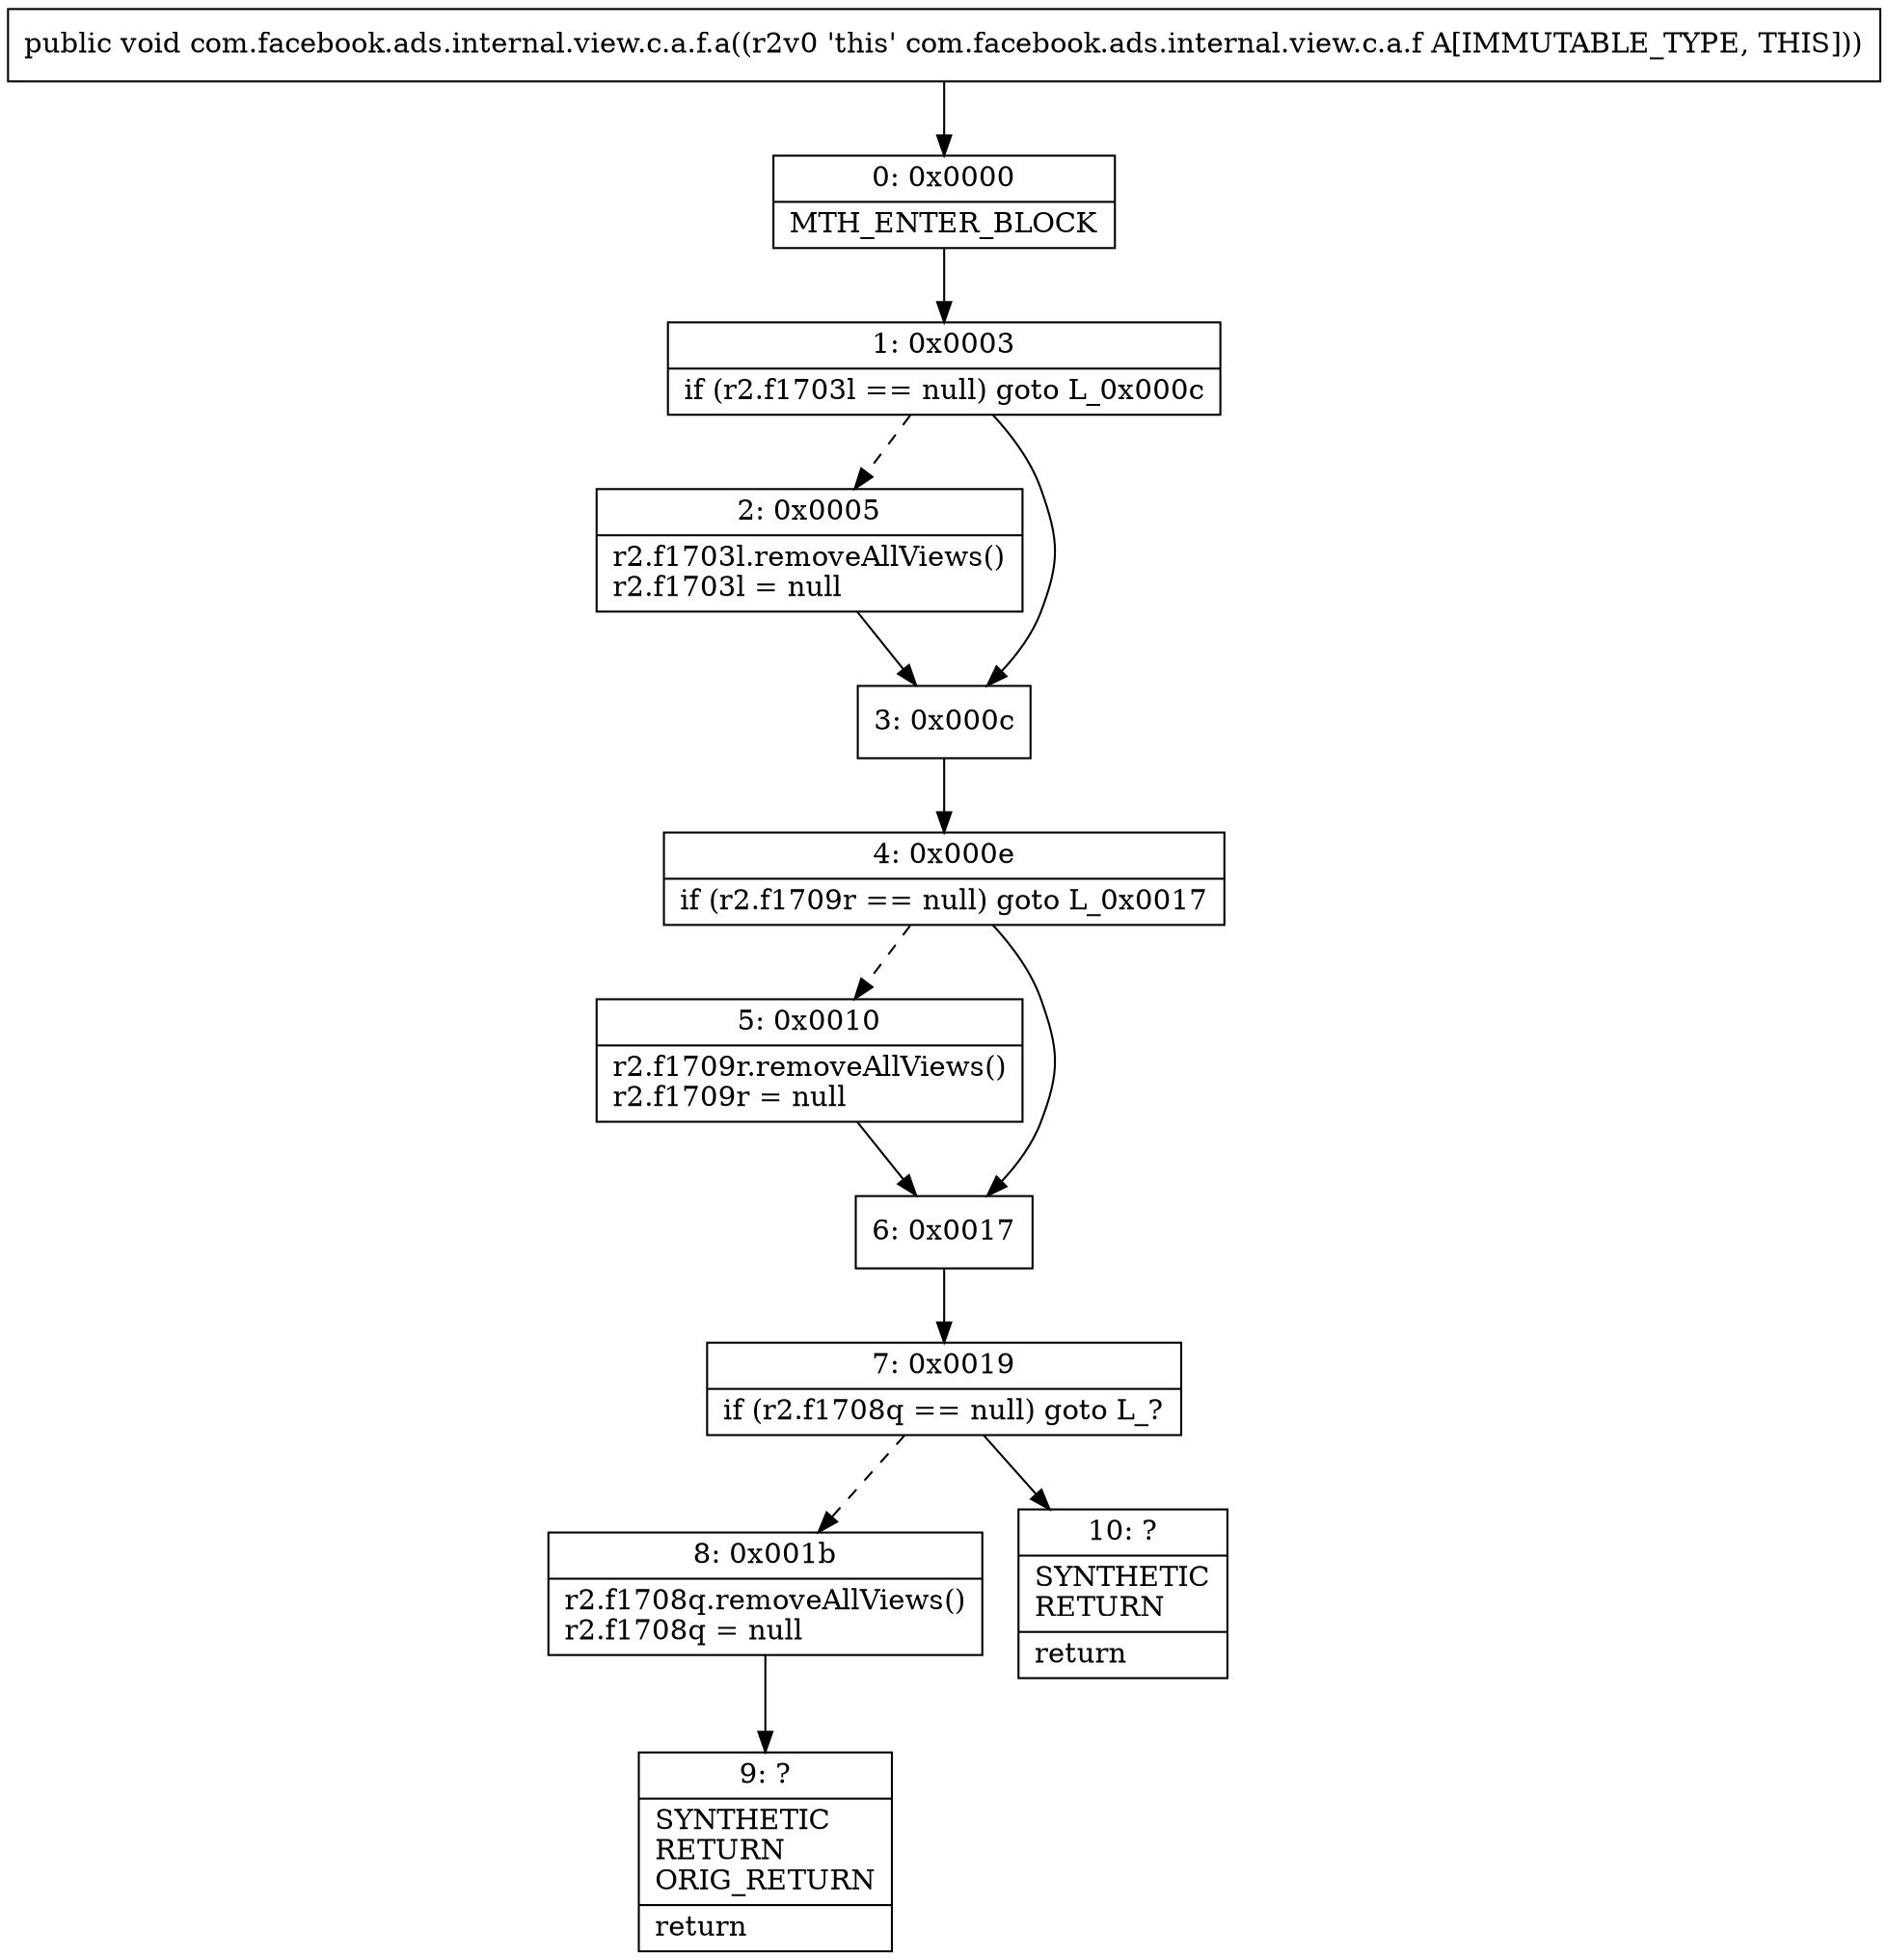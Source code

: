 digraph "CFG forcom.facebook.ads.internal.view.c.a.f.a()V" {
Node_0 [shape=record,label="{0\:\ 0x0000|MTH_ENTER_BLOCK\l}"];
Node_1 [shape=record,label="{1\:\ 0x0003|if (r2.f1703l == null) goto L_0x000c\l}"];
Node_2 [shape=record,label="{2\:\ 0x0005|r2.f1703l.removeAllViews()\lr2.f1703l = null\l}"];
Node_3 [shape=record,label="{3\:\ 0x000c}"];
Node_4 [shape=record,label="{4\:\ 0x000e|if (r2.f1709r == null) goto L_0x0017\l}"];
Node_5 [shape=record,label="{5\:\ 0x0010|r2.f1709r.removeAllViews()\lr2.f1709r = null\l}"];
Node_6 [shape=record,label="{6\:\ 0x0017}"];
Node_7 [shape=record,label="{7\:\ 0x0019|if (r2.f1708q == null) goto L_?\l}"];
Node_8 [shape=record,label="{8\:\ 0x001b|r2.f1708q.removeAllViews()\lr2.f1708q = null\l}"];
Node_9 [shape=record,label="{9\:\ ?|SYNTHETIC\lRETURN\lORIG_RETURN\l|return\l}"];
Node_10 [shape=record,label="{10\:\ ?|SYNTHETIC\lRETURN\l|return\l}"];
MethodNode[shape=record,label="{public void com.facebook.ads.internal.view.c.a.f.a((r2v0 'this' com.facebook.ads.internal.view.c.a.f A[IMMUTABLE_TYPE, THIS])) }"];
MethodNode -> Node_0;
Node_0 -> Node_1;
Node_1 -> Node_2[style=dashed];
Node_1 -> Node_3;
Node_2 -> Node_3;
Node_3 -> Node_4;
Node_4 -> Node_5[style=dashed];
Node_4 -> Node_6;
Node_5 -> Node_6;
Node_6 -> Node_7;
Node_7 -> Node_8[style=dashed];
Node_7 -> Node_10;
Node_8 -> Node_9;
}

